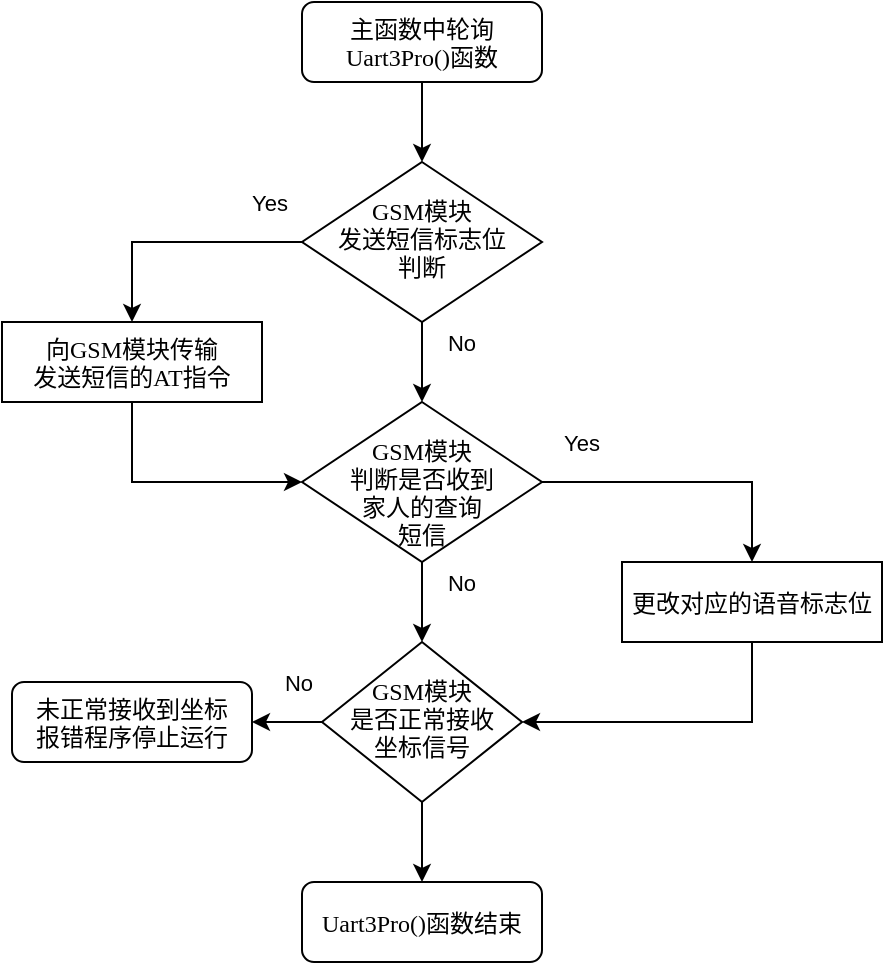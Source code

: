 <mxfile version="18.1.1" type="github">
  <diagram id="C5RBs43oDa-KdzZeNtuy" name="Page-1">
    <mxGraphModel dx="996" dy="616" grid="1" gridSize="10" guides="1" tooltips="1" connect="1" arrows="1" fold="1" page="1" pageScale="1" pageWidth="827" pageHeight="1169" math="0" shadow="0">
      <root>
        <mxCell id="WIyWlLk6GJQsqaUBKTNV-0" />
        <mxCell id="WIyWlLk6GJQsqaUBKTNV-1" parent="WIyWlLk6GJQsqaUBKTNV-0" />
        <mxCell id="WIyWlLk6GJQsqaUBKTNV-2" value="" style="rounded=0;jettySize=auto;orthogonalLoop=1;fontSize=11;endArrow=classic;endFill=1;endSize=6;strokeWidth=1;shadow=0;labelBackgroundColor=none;edgeStyle=orthogonalEdgeStyle;" parent="WIyWlLk6GJQsqaUBKTNV-1" source="WIyWlLk6GJQsqaUBKTNV-3" edge="1">
          <mxGeometry relative="1" as="geometry">
            <mxPoint x="360" y="160" as="targetPoint" />
          </mxGeometry>
        </mxCell>
        <mxCell id="WIyWlLk6GJQsqaUBKTNV-3" value="主函数中轮询&#xa;Uart3Pro()函数" style="rounded=1;fontSize=12;glass=0;strokeWidth=1;shadow=0;fontFamily=宋体;fontSource=https%3A%2F%2Ffonts.googleapis.com%2Fcss%3Ffamily%3D%25E5%25AE%258B%25E4%25BD%2593;" parent="WIyWlLk6GJQsqaUBKTNV-1" vertex="1">
          <mxGeometry x="300" y="80" width="120" height="40" as="geometry" />
        </mxCell>
        <mxCell id="WIyWlLk6GJQsqaUBKTNV-11" value="未正常接收到坐标&#xa;报错程序停止运行" style="rounded=1;fontSize=12;glass=0;strokeWidth=1;shadow=0;fontFamily=宋体;fontSource=https%3A%2F%2Ffonts.googleapis.com%2Fcss%3Ffamily%3D%25E5%25AE%258B%25E4%25BD%2593;" parent="WIyWlLk6GJQsqaUBKTNV-1" vertex="1">
          <mxGeometry x="155" y="420" width="120" height="40" as="geometry" />
        </mxCell>
        <mxCell id="WIyWlLk6GJQsqaUBKTNV-12" value="Uart3Pro()函数结束" style="rounded=1;fontSize=12;glass=0;strokeWidth=1;shadow=0;fontFamily=宋体;fontSource=https%3A%2F%2Ffonts.googleapis.com%2Fcss%3Ffamily%3D%25E5%25AE%258B%25E4%25BD%2593;" parent="WIyWlLk6GJQsqaUBKTNV-1" vertex="1">
          <mxGeometry x="300" y="520" width="120" height="40" as="geometry" />
        </mxCell>
        <mxCell id="E5C8TgsnS_CY8Ukman0U-0" value="No" style="edgeStyle=orthogonalEdgeStyle;rounded=0;jettySize=auto;orthogonalLoop=1;fontSize=11;endArrow=classic;endFill=1;endSize=6;strokeWidth=1;shadow=0;labelBackgroundColor=none;entryX=1;entryY=0.5;entryDx=0;entryDy=0;" edge="1" parent="WIyWlLk6GJQsqaUBKTNV-1" source="E5C8TgsnS_CY8Ukman0U-1" target="WIyWlLk6GJQsqaUBKTNV-11">
          <mxGeometry x="-0.5" y="-20" relative="1" as="geometry">
            <mxPoint as="offset" />
            <mxPoint x="280" y="601.3" as="targetPoint" />
          </mxGeometry>
        </mxCell>
        <mxCell id="E5C8TgsnS_CY8Ukman0U-15" value="" style="edgeStyle=orthogonalEdgeStyle;rounded=0;orthogonalLoop=1;jettySize=auto;html=0;fontFamily=宋体;fontSource=https%3A%2F%2Ffonts.googleapis.com%2Fcss%3Ffamily%3D%25E5%25AE%258B%25E4%25BD%2593;endArrow=classic;endFill=1;endSize=6;" edge="1" parent="WIyWlLk6GJQsqaUBKTNV-1" source="E5C8TgsnS_CY8Ukman0U-1" target="WIyWlLk6GJQsqaUBKTNV-12">
          <mxGeometry relative="1" as="geometry" />
        </mxCell>
        <mxCell id="E5C8TgsnS_CY8Ukman0U-1" value="GSM模块&#xa;是否正常接收&#xa;坐标信号" style="rhombus;shadow=0;fontFamily=宋体;fontSize=12;align=center;strokeWidth=1;spacing=6;spacingTop=-4;fontSource=https%3A%2F%2Ffonts.googleapis.com%2Fcss%3Ffamily%3D%25E5%25AE%258B%25E4%25BD%2593;" vertex="1" parent="WIyWlLk6GJQsqaUBKTNV-1">
          <mxGeometry x="310" y="400" width="100" height="80" as="geometry" />
        </mxCell>
        <mxCell id="E5C8TgsnS_CY8Ukman0U-2" value="Yes" style="rounded=0;jettySize=auto;orthogonalLoop=1;fontSize=11;endArrow=classic;endFill=1;endSize=6;strokeWidth=1;shadow=0;labelBackgroundColor=none;edgeStyle=orthogonalEdgeStyle;entryX=0.5;entryY=0;entryDx=0;entryDy=0;" edge="1" parent="WIyWlLk6GJQsqaUBKTNV-1" source="E5C8TgsnS_CY8Ukman0U-4" target="E5C8TgsnS_CY8Ukman0U-6">
          <mxGeometry x="-0.724" y="20" relative="1" as="geometry">
            <mxPoint as="offset" />
            <mxPoint x="360.0" y="450" as="targetPoint" />
          </mxGeometry>
        </mxCell>
        <mxCell id="E5C8TgsnS_CY8Ukman0U-3" value="No" style="edgeStyle=orthogonalEdgeStyle;rounded=0;jettySize=auto;orthogonalLoop=1;fontSize=11;endArrow=classic;endFill=1;endSize=6;strokeWidth=1;shadow=0;labelBackgroundColor=none;exitX=0.5;exitY=1;exitDx=0;exitDy=0;entryX=0.5;entryY=0;entryDx=0;entryDy=0;" edge="1" parent="WIyWlLk6GJQsqaUBKTNV-1" source="E5C8TgsnS_CY8Ukman0U-4" target="E5C8TgsnS_CY8Ukman0U-1">
          <mxGeometry x="-0.5" y="20" relative="1" as="geometry">
            <mxPoint as="offset" />
            <mxPoint x="380" y="520" as="targetPoint" />
            <Array as="points">
              <mxPoint x="360" y="380" />
              <mxPoint x="360" y="380" />
            </Array>
          </mxGeometry>
        </mxCell>
        <mxCell id="E5C8TgsnS_CY8Ukman0U-4" value="&#xa;&#xa;GSM模块&#xa;判断是否收到&#xa;家人的查询&#xa;短信&#xa;" style="rhombus;shadow=0;fontFamily=宋体;fontSize=12;align=center;strokeWidth=1;spacing=6;spacingTop=-4;fontSource=https%3A%2F%2Ffonts.googleapis.com%2Fcss%3Ffamily%3D%25E5%25AE%258B%25E4%25BD%2593;" vertex="1" parent="WIyWlLk6GJQsqaUBKTNV-1">
          <mxGeometry x="300" y="280" width="120" height="80" as="geometry" />
        </mxCell>
        <mxCell id="E5C8TgsnS_CY8Ukman0U-5" value="" style="edgeStyle=orthogonalEdgeStyle;rounded=0;orthogonalLoop=1;jettySize=auto;endArrow=classic;endFill=1;endSize=6;entryX=1;entryY=0.5;entryDx=0;entryDy=0;exitX=0.5;exitY=1;exitDx=0;exitDy=0;" edge="1" parent="WIyWlLk6GJQsqaUBKTNV-1" source="E5C8TgsnS_CY8Ukman0U-6" target="E5C8TgsnS_CY8Ukman0U-1">
          <mxGeometry relative="1" as="geometry">
            <mxPoint x="360" y="550" as="targetPoint" />
            <Array as="points">
              <mxPoint x="525" y="440" />
            </Array>
          </mxGeometry>
        </mxCell>
        <mxCell id="E5C8TgsnS_CY8Ukman0U-6" value="更改对应的语音标志位" style="rounded=0;fontSize=12;glass=0;strokeWidth=1;shadow=0;fontFamily=宋体;fontSource=https%3A%2F%2Ffonts.googleapis.com%2Fcss%3Ffamily%3D%25E5%25AE%258B%25E4%25BD%2593;" vertex="1" parent="WIyWlLk6GJQsqaUBKTNV-1">
          <mxGeometry x="460" y="360" width="130" height="40" as="geometry" />
        </mxCell>
        <mxCell id="E5C8TgsnS_CY8Ukman0U-7" value="No" style="edgeStyle=orthogonalEdgeStyle;rounded=0;jettySize=auto;orthogonalLoop=1;fontSize=11;endArrow=classic;endFill=1;endSize=6;strokeWidth=1;shadow=0;labelBackgroundColor=none;exitX=0.5;exitY=1;exitDx=0;exitDy=0;entryX=0.5;entryY=0;entryDx=0;entryDy=0;" edge="1" parent="WIyWlLk6GJQsqaUBKTNV-1" source="E5C8TgsnS_CY8Ukman0U-9" target="E5C8TgsnS_CY8Ukman0U-4">
          <mxGeometry x="-0.5" y="20" relative="1" as="geometry">
            <mxPoint as="offset" />
            <mxPoint x="415" y="100" as="sourcePoint" />
            <mxPoint x="300" y="380" as="targetPoint" />
            <Array as="points">
              <mxPoint x="360" y="270" />
              <mxPoint x="360" y="270" />
            </Array>
          </mxGeometry>
        </mxCell>
        <mxCell id="E5C8TgsnS_CY8Ukman0U-8" value="Yes" style="rounded=0;jettySize=auto;orthogonalLoop=1;fontSize=11;endArrow=classic;endFill=1;endSize=6;strokeWidth=1;shadow=0;labelBackgroundColor=none;edgeStyle=orthogonalEdgeStyle;entryX=0.5;entryY=0;entryDx=0;entryDy=0;" edge="1" parent="WIyWlLk6GJQsqaUBKTNV-1" source="E5C8TgsnS_CY8Ukman0U-9" target="E5C8TgsnS_CY8Ukman0U-11">
          <mxGeometry x="-0.742" y="-20" relative="1" as="geometry">
            <mxPoint as="offset" />
            <mxPoint x="360.0" y="270" as="targetPoint" />
          </mxGeometry>
        </mxCell>
        <mxCell id="E5C8TgsnS_CY8Ukman0U-9" value="GSM模块&#xa;发送短信标志位&#xa;判断" style="rhombus;shadow=0;fontFamily=宋体;fontSize=12;align=center;strokeWidth=1;spacing=6;spacingTop=-4;fontSource=https%3A%2F%2Ffonts.googleapis.com%2Fcss%3Ffamily%3D%25E5%25AE%258B%25E4%25BD%2593;" vertex="1" parent="WIyWlLk6GJQsqaUBKTNV-1">
          <mxGeometry x="300" y="160" width="120" height="80" as="geometry" />
        </mxCell>
        <mxCell id="E5C8TgsnS_CY8Ukman0U-14" value="" style="edgeStyle=orthogonalEdgeStyle;rounded=0;orthogonalLoop=1;jettySize=auto;html=0;fontFamily=宋体;fontSource=https%3A%2F%2Ffonts.googleapis.com%2Fcss%3Ffamily%3D%25E5%25AE%258B%25E4%25BD%2593;endArrow=classic;endFill=1;endSize=6;entryX=0;entryY=0.5;entryDx=0;entryDy=0;exitX=0.5;exitY=1;exitDx=0;exitDy=0;" edge="1" parent="WIyWlLk6GJQsqaUBKTNV-1" source="E5C8TgsnS_CY8Ukman0U-11" target="E5C8TgsnS_CY8Ukman0U-4">
          <mxGeometry relative="1" as="geometry">
            <mxPoint x="215" y="380" as="targetPoint" />
          </mxGeometry>
        </mxCell>
        <mxCell id="E5C8TgsnS_CY8Ukman0U-11" value="向GSM模块传输&#xa;发送短信的AT指令" style="rounded=0;fontSize=12;glass=0;strokeWidth=1;shadow=0;fontFamily=宋体;fontSource=https%3A%2F%2Ffonts.googleapis.com%2Fcss%3Ffamily%3D%25E5%25AE%258B%25E4%25BD%2593;" vertex="1" parent="WIyWlLk6GJQsqaUBKTNV-1">
          <mxGeometry x="150" y="240" width="130" height="40" as="geometry" />
        </mxCell>
      </root>
    </mxGraphModel>
  </diagram>
</mxfile>
